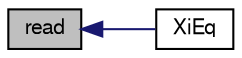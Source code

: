 digraph "read"
{
  bgcolor="transparent";
  edge [fontname="FreeSans",fontsize="10",labelfontname="FreeSans",labelfontsize="10"];
  node [fontname="FreeSans",fontsize="10",shape=record];
  rankdir="LR";
  Node19 [label="read",height=0.2,width=0.4,color="black", fillcolor="grey75", style="filled", fontcolor="black"];
  Node19 -> Node20 [dir="back",color="midnightblue",fontsize="10",style="solid",fontname="FreeSans"];
  Node20 [label="XiEq",height=0.2,width=0.4,color="black",URL="$a31866.html#a10d80fb1bb755e5e6af407679d92f37e",tooltip="Return the flame-wrinking XiEq. "];
}
